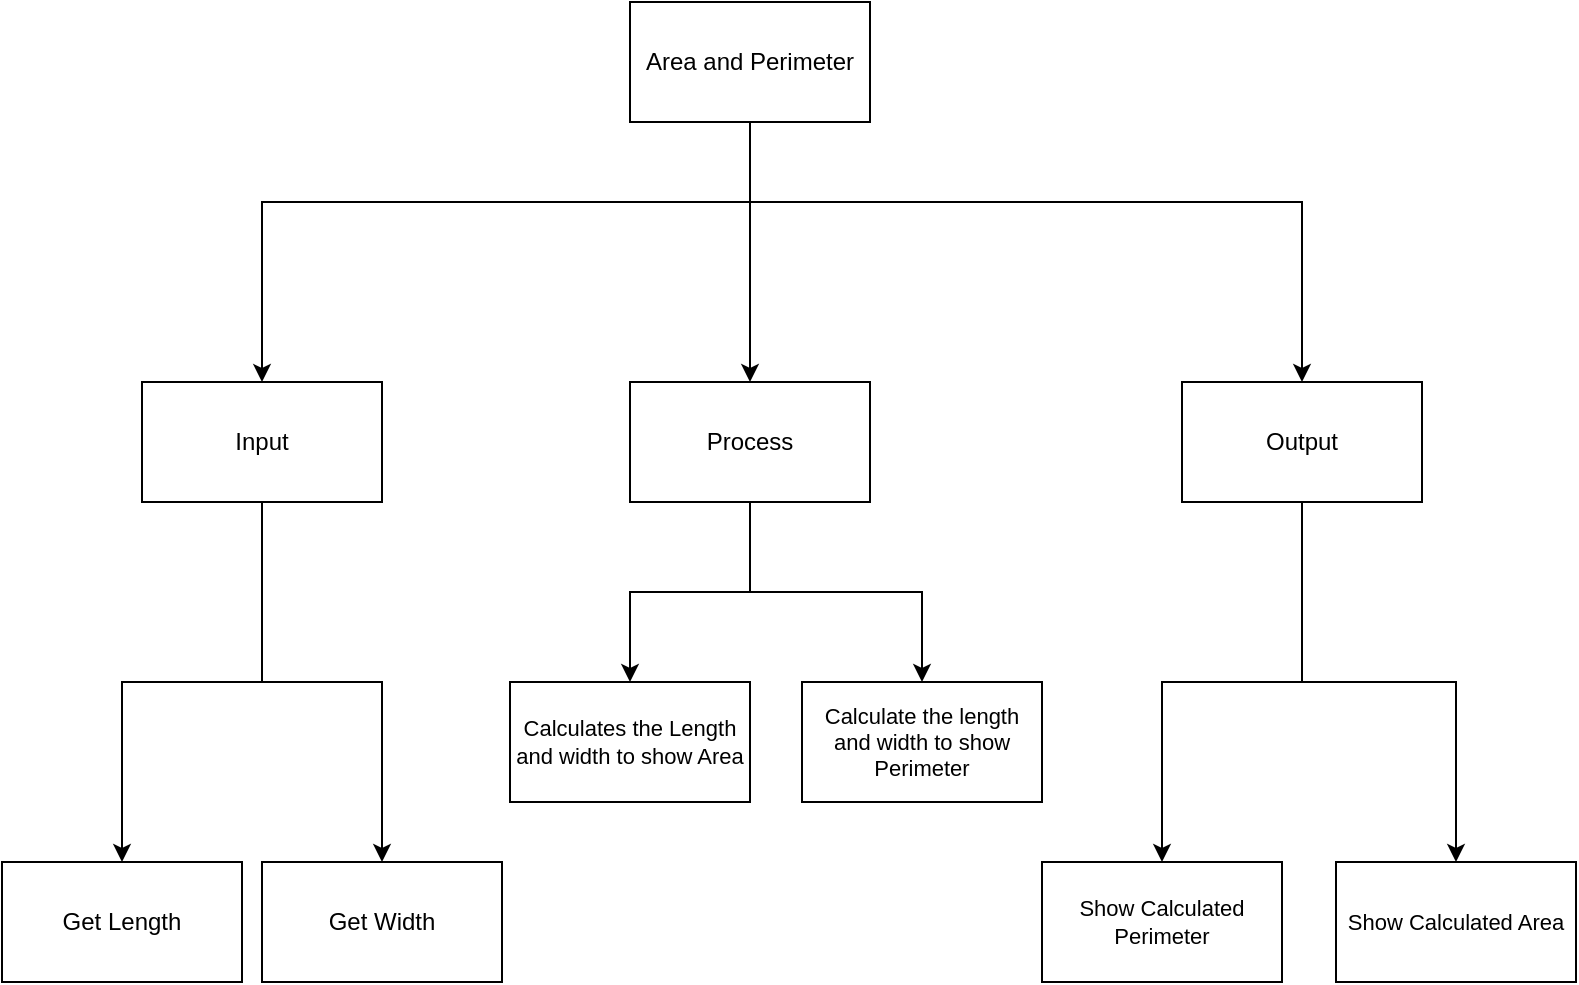 <mxfile>
    <diagram id="V289oaI07x4DqH-8q4zN" name="Page-1">
        <mxGraphModel dx="792" dy="640" grid="1" gridSize="10" guides="1" tooltips="1" connect="1" arrows="1" fold="1" page="1" pageScale="1" pageWidth="827" pageHeight="1169" math="0" shadow="0">
            <root>
                <mxCell id="0"/>
                <mxCell id="1" parent="0"/>
                <mxCell id="Q33Z5oH5BxrgBmgDQmJd-7" style="edgeStyle=orthogonalEdgeStyle;html=1;entryX=0.5;entryY=0;entryDx=0;entryDy=0;rounded=0;" edge="1" parent="1" source="Q33Z5oH5BxrgBmgDQmJd-2" target="Q33Z5oH5BxrgBmgDQmJd-3">
                    <mxGeometry relative="1" as="geometry">
                        <Array as="points">
                            <mxPoint x="414" y="180"/>
                            <mxPoint x="170" y="180"/>
                        </Array>
                    </mxGeometry>
                </mxCell>
                <mxCell id="Q33Z5oH5BxrgBmgDQmJd-8" style="edgeStyle=orthogonalEdgeStyle;html=1;entryX=0.5;entryY=0;entryDx=0;entryDy=0;rounded=0;" edge="1" parent="1" source="Q33Z5oH5BxrgBmgDQmJd-2" target="Q33Z5oH5BxrgBmgDQmJd-5">
                    <mxGeometry relative="1" as="geometry">
                        <Array as="points">
                            <mxPoint x="414" y="180"/>
                            <mxPoint x="690" y="180"/>
                        </Array>
                    </mxGeometry>
                </mxCell>
                <mxCell id="Q33Z5oH5BxrgBmgDQmJd-15" style="edgeStyle=orthogonalEdgeStyle;shape=connector;rounded=0;html=1;entryX=0.5;entryY=0;entryDx=0;entryDy=0;labelBackgroundColor=default;fontFamily=Helvetica;fontSize=11;fontColor=default;endArrow=classic;strokeColor=default;" edge="1" parent="1" source="Q33Z5oH5BxrgBmgDQmJd-2" target="Q33Z5oH5BxrgBmgDQmJd-4">
                    <mxGeometry relative="1" as="geometry"/>
                </mxCell>
                <mxCell id="Q33Z5oH5BxrgBmgDQmJd-2" value="Area and Perimeter" style="rounded=0;whiteSpace=wrap;html=1;" vertex="1" parent="1">
                    <mxGeometry x="354" y="80" width="120" height="60" as="geometry"/>
                </mxCell>
                <mxCell id="Q33Z5oH5BxrgBmgDQmJd-13" style="edgeStyle=orthogonalEdgeStyle;rounded=0;html=1;entryX=0.5;entryY=0;entryDx=0;entryDy=0;elbow=vertical;" edge="1" parent="1" source="Q33Z5oH5BxrgBmgDQmJd-3" target="Q33Z5oH5BxrgBmgDQmJd-9">
                    <mxGeometry relative="1" as="geometry"/>
                </mxCell>
                <mxCell id="Q33Z5oH5BxrgBmgDQmJd-14" style="edgeStyle=orthogonalEdgeStyle;shape=connector;rounded=0;html=1;labelBackgroundColor=default;fontFamily=Helvetica;fontSize=11;fontColor=default;endArrow=classic;strokeColor=default;elbow=vertical;" edge="1" parent="1" source="Q33Z5oH5BxrgBmgDQmJd-3" target="Q33Z5oH5BxrgBmgDQmJd-10">
                    <mxGeometry relative="1" as="geometry"/>
                </mxCell>
                <mxCell id="Q33Z5oH5BxrgBmgDQmJd-3" value="Input" style="rounded=0;whiteSpace=wrap;html=1;" vertex="1" parent="1">
                    <mxGeometry x="110" y="270" width="120" height="60" as="geometry"/>
                </mxCell>
                <mxCell id="Q33Z5oH5BxrgBmgDQmJd-18" style="edgeStyle=orthogonalEdgeStyle;shape=connector;rounded=0;html=1;entryX=0.5;entryY=0;entryDx=0;entryDy=0;labelBackgroundColor=default;fontFamily=Helvetica;fontSize=11;fontColor=default;endArrow=classic;strokeColor=default;" edge="1" parent="1" source="Q33Z5oH5BxrgBmgDQmJd-4" target="Q33Z5oH5BxrgBmgDQmJd-16">
                    <mxGeometry relative="1" as="geometry"/>
                </mxCell>
                <mxCell id="Q33Z5oH5BxrgBmgDQmJd-19" style="edgeStyle=orthogonalEdgeStyle;shape=connector;rounded=0;html=1;exitX=0.5;exitY=1;exitDx=0;exitDy=0;entryX=0.5;entryY=0;entryDx=0;entryDy=0;labelBackgroundColor=default;fontFamily=Helvetica;fontSize=11;fontColor=default;endArrow=classic;strokeColor=default;" edge="1" parent="1" source="Q33Z5oH5BxrgBmgDQmJd-4" target="Q33Z5oH5BxrgBmgDQmJd-17">
                    <mxGeometry relative="1" as="geometry"/>
                </mxCell>
                <mxCell id="Q33Z5oH5BxrgBmgDQmJd-4" value="Process" style="rounded=0;whiteSpace=wrap;html=1;" vertex="1" parent="1">
                    <mxGeometry x="354" y="270" width="120" height="60" as="geometry"/>
                </mxCell>
                <mxCell id="Q33Z5oH5BxrgBmgDQmJd-22" style="edgeStyle=orthogonalEdgeStyle;shape=connector;rounded=0;html=1;entryX=0.5;entryY=0;entryDx=0;entryDy=0;labelBackgroundColor=default;fontFamily=Helvetica;fontSize=11;fontColor=default;endArrow=classic;strokeColor=default;" edge="1" parent="1" source="Q33Z5oH5BxrgBmgDQmJd-5" target="Q33Z5oH5BxrgBmgDQmJd-20">
                    <mxGeometry relative="1" as="geometry"/>
                </mxCell>
                <mxCell id="Q33Z5oH5BxrgBmgDQmJd-23" style="edgeStyle=orthogonalEdgeStyle;shape=connector;rounded=0;html=1;entryX=0.5;entryY=0;entryDx=0;entryDy=0;labelBackgroundColor=default;fontFamily=Helvetica;fontSize=11;fontColor=default;endArrow=classic;strokeColor=default;" edge="1" parent="1" source="Q33Z5oH5BxrgBmgDQmJd-5" target="Q33Z5oH5BxrgBmgDQmJd-21">
                    <mxGeometry relative="1" as="geometry"/>
                </mxCell>
                <mxCell id="Q33Z5oH5BxrgBmgDQmJd-5" value="Output" style="rounded=0;whiteSpace=wrap;html=1;" vertex="1" parent="1">
                    <mxGeometry x="630" y="270" width="120" height="60" as="geometry"/>
                </mxCell>
                <mxCell id="Q33Z5oH5BxrgBmgDQmJd-9" value="Get Length" style="rounded=0;whiteSpace=wrap;html=1;" vertex="1" parent="1">
                    <mxGeometry x="40" y="510" width="120" height="60" as="geometry"/>
                </mxCell>
                <mxCell id="Q33Z5oH5BxrgBmgDQmJd-10" value="Get Width" style="rounded=0;whiteSpace=wrap;html=1;" vertex="1" parent="1">
                    <mxGeometry x="170" y="510" width="120" height="60" as="geometry"/>
                </mxCell>
                <mxCell id="Q33Z5oH5BxrgBmgDQmJd-16" value="Calculates the Length and width to show Area" style="rounded=0;whiteSpace=wrap;html=1;fontFamily=Helvetica;fontSize=11;fontColor=default;" vertex="1" parent="1">
                    <mxGeometry x="294" y="420" width="120" height="60" as="geometry"/>
                </mxCell>
                <mxCell id="Q33Z5oH5BxrgBmgDQmJd-17" value="Calculate the length and width to show Perimeter" style="rounded=0;whiteSpace=wrap;html=1;fontFamily=Helvetica;fontSize=11;fontColor=default;" vertex="1" parent="1">
                    <mxGeometry x="440" y="420" width="120" height="60" as="geometry"/>
                </mxCell>
                <mxCell id="Q33Z5oH5BxrgBmgDQmJd-20" value="Show Calculated Perimeter" style="rounded=0;whiteSpace=wrap;html=1;fontFamily=Helvetica;fontSize=11;fontColor=default;" vertex="1" parent="1">
                    <mxGeometry x="560" y="510" width="120" height="60" as="geometry"/>
                </mxCell>
                <mxCell id="Q33Z5oH5BxrgBmgDQmJd-21" value="Show Calculated Area" style="rounded=0;whiteSpace=wrap;html=1;fontFamily=Helvetica;fontSize=11;fontColor=default;" vertex="1" parent="1">
                    <mxGeometry x="707" y="510" width="120" height="60" as="geometry"/>
                </mxCell>
            </root>
        </mxGraphModel>
    </diagram>
</mxfile>